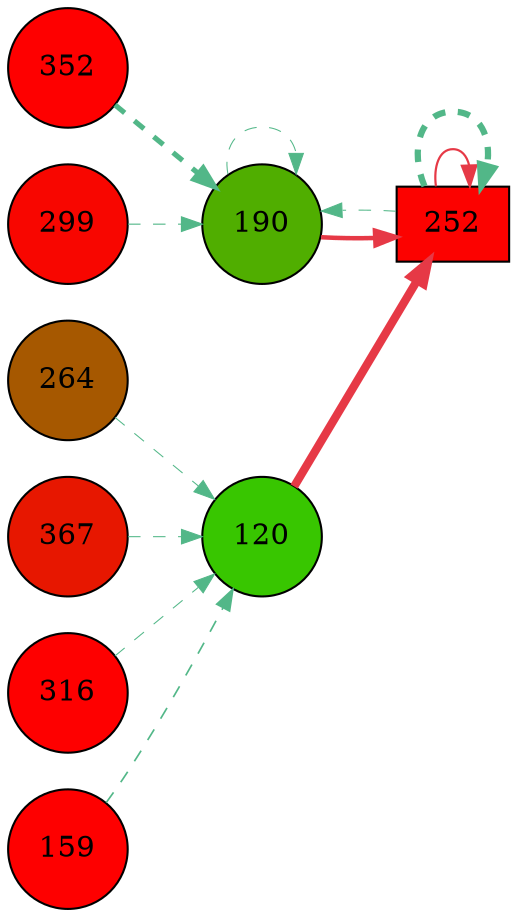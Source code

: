 digraph G{
rankdir=LR;
352 [style=filled, shape=circle, fillcolor="#fe0000", label="352"];
264 [style=filled, shape=circle, fillcolor="#a65800", label="264"];
299 [style=filled, shape=circle, fillcolor="#f80600", label="299"];
367 [style=filled, shape=circle, fillcolor="#e71700", label="367"];
316 [style=filled, shape=circle, fillcolor="#fe0000", label="316"];
120 [style=filled, shape=circle, fillcolor="#38c600", label="120"];
252 [style=filled, shape=box, fillcolor="#fc0200", label="252"];
190 [style=filled, shape=circle, fillcolor="#50ae00", label="190"];
159 [style=filled, shape=circle, fillcolor="#fe0000", label="159"];
120 -> 252 [color="#e63946",penwidth=4.00];
190 -> 252 [color="#e63946",penwidth=2.17];
252 -> 252 [color="#e63946",penwidth=1.06];
159 -> 120 [color="#52b788",style=dashed,penwidth=0.81];
367 -> 120 [color="#52b788",style=dashed,penwidth=0.50];
264 -> 120 [color="#52b788",style=dashed,penwidth=0.50];
316 -> 120 [color="#52b788",style=dashed,penwidth=0.50];
252 -> 252 [color="#52b788",style=dashed,penwidth=3.00];
352 -> 190 [color="#52b788",style=dashed,penwidth=2.49];
299 -> 190 [color="#52b788",style=dashed,penwidth=0.56];
190 -> 190 [color="#52b788",style=dashed,penwidth=0.50];
252 -> 190 [color="#52b788",style=dashed,penwidth=0.50];
}
